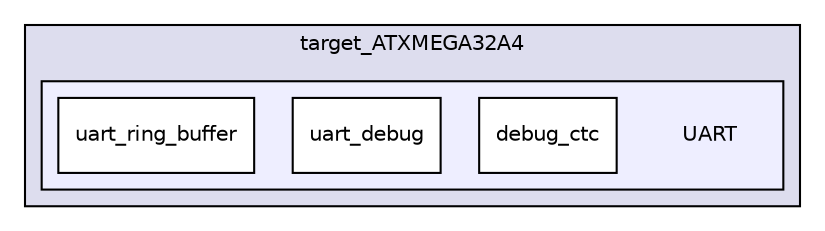 digraph "target_ATXMEGA32A4/UART" {
  compound=true
  node [ fontsize="10", fontname="Helvetica"];
  edge [ labelfontsize="10", labelfontname="Helvetica"];
  subgraph clusterdir_4d3086cb5a005cf66789cee29374f6b0 {
    graph [ bgcolor="#ddddee", pencolor="black", label="target_ATXMEGA32A4" fontname="Helvetica", fontsize="10", URL="dir_4d3086cb5a005cf66789cee29374f6b0.html"]
  subgraph clusterdir_d35678748af7132c48a06c0dd42869aa {
    graph [ bgcolor="#eeeeff", pencolor="black", label="" URL="dir_d35678748af7132c48a06c0dd42869aa.html"];
    dir_d35678748af7132c48a06c0dd42869aa [shape=plaintext label="UART"];
    dir_0bef8f48b1229cbb0447c18645a1b01e [shape=box label="debug_ctc" color="black" fillcolor="white" style="filled" URL="dir_0bef8f48b1229cbb0447c18645a1b01e.html"];
    dir_579353f2ddd3539f32f2933e154e8782 [shape=box label="uart_debug" color="black" fillcolor="white" style="filled" URL="dir_579353f2ddd3539f32f2933e154e8782.html"];
    dir_25f226aa6bd4c82232a00ec1423fd112 [shape=box label="uart_ring_buffer" color="black" fillcolor="white" style="filled" URL="dir_25f226aa6bd4c82232a00ec1423fd112.html"];
  }
  }
}
